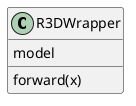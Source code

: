 @startuml classes_WEB-HAR
set namespaceSeparator none
class "R3DWrapper" as WEB-HAR.app.R3DWrapper {
  model
  forward(x)
}
@enduml
